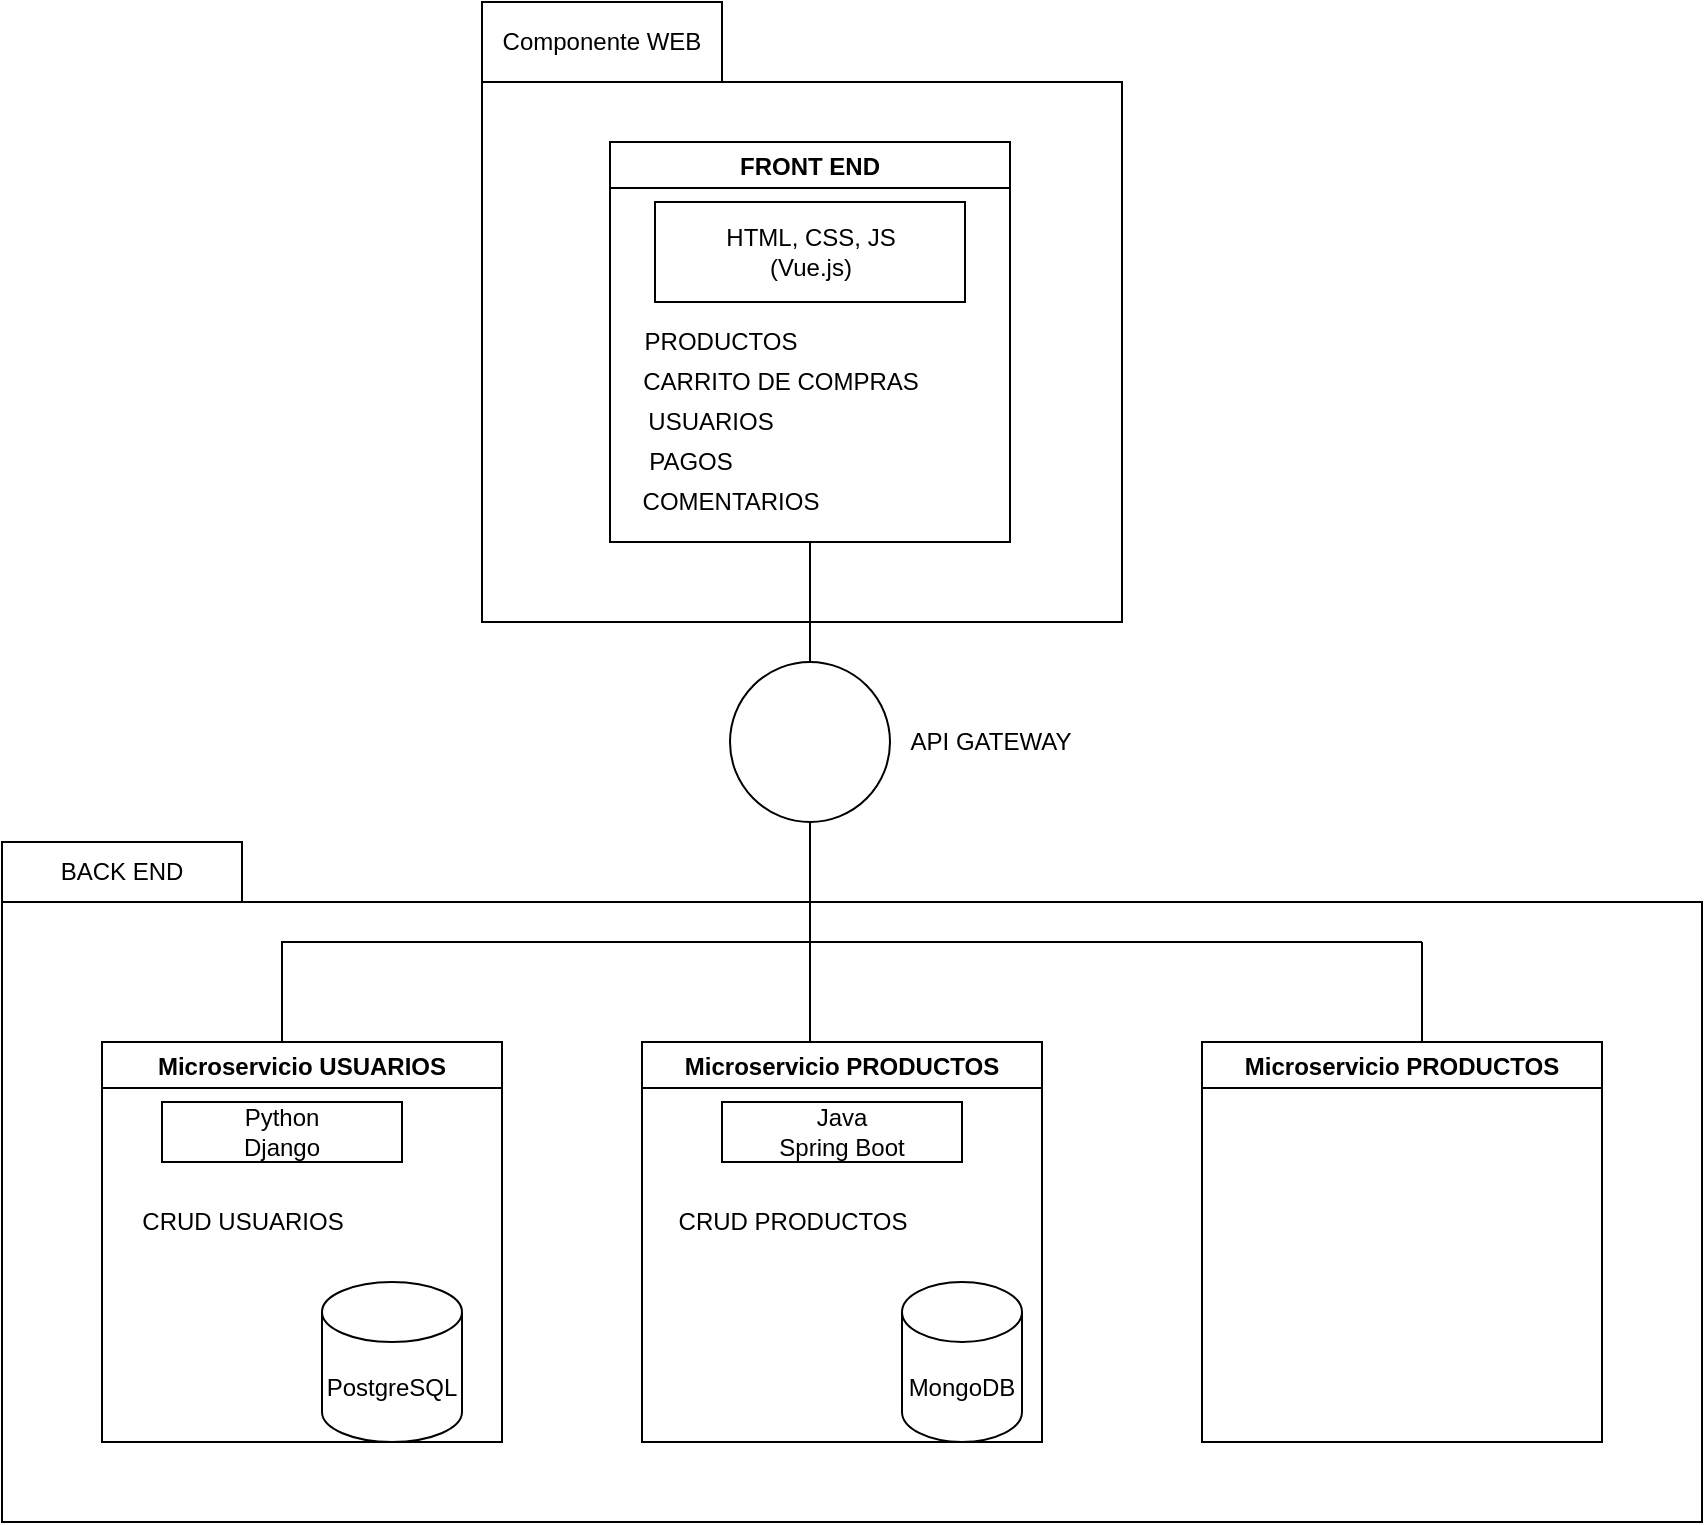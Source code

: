 <mxfile version="15.7.3" type="github">
  <diagram id="0oxv25trSai7ae7AKAx7" name="Page-1">
    <mxGraphModel dx="821" dy="1644" grid="1" gridSize="10" guides="1" tooltips="1" connect="1" arrows="1" fold="1" page="1" pageScale="1" pageWidth="827" pageHeight="1169" math="0" shadow="0">
      <root>
        <mxCell id="0" />
        <mxCell id="1" parent="0" />
        <mxCell id="n-D2_t-TDXMcSFiA5oJP-30" value="" style="rounded=0;whiteSpace=wrap;html=1;gradientColor=none;" vertex="1" parent="1">
          <mxGeometry x="250" y="30" width="320" height="270" as="geometry" />
        </mxCell>
        <mxCell id="n-D2_t-TDXMcSFiA5oJP-27" value="" style="rounded=0;whiteSpace=wrap;html=1;gradientColor=none;" vertex="1" parent="1">
          <mxGeometry x="10" y="440" width="850" height="310" as="geometry" />
        </mxCell>
        <mxCell id="n-D2_t-TDXMcSFiA5oJP-1" value="FRONT END" style="swimlane;swimlaneFillColor=none;" vertex="1" parent="1">
          <mxGeometry x="314" y="60" width="200" height="200" as="geometry">
            <mxRectangle x="314" y="60" width="50" height="23" as="alternateBounds" />
          </mxGeometry>
        </mxCell>
        <mxCell id="n-D2_t-TDXMcSFiA5oJP-3" value="PRODUCTOS" style="text;html=1;align=center;verticalAlign=middle;resizable=0;points=[];autosize=1;strokeColor=none;fillColor=none;" vertex="1" parent="n-D2_t-TDXMcSFiA5oJP-1">
          <mxGeometry x="10" y="90" width="90" height="20" as="geometry" />
        </mxCell>
        <mxCell id="n-D2_t-TDXMcSFiA5oJP-4" value="CARRITO DE COMPRAS&lt;br&gt;" style="text;html=1;align=center;verticalAlign=middle;resizable=0;points=[];autosize=1;strokeColor=none;fillColor=none;" vertex="1" parent="n-D2_t-TDXMcSFiA5oJP-1">
          <mxGeometry x="10" y="110" width="150" height="20" as="geometry" />
        </mxCell>
        <mxCell id="n-D2_t-TDXMcSFiA5oJP-5" value="USUARIOS" style="text;html=1;align=center;verticalAlign=middle;resizable=0;points=[];autosize=1;strokeColor=none;fillColor=none;" vertex="1" parent="n-D2_t-TDXMcSFiA5oJP-1">
          <mxGeometry x="10" y="130" width="80" height="20" as="geometry" />
        </mxCell>
        <mxCell id="n-D2_t-TDXMcSFiA5oJP-6" value="PAGOS" style="text;html=1;align=center;verticalAlign=middle;resizable=0;points=[];autosize=1;strokeColor=none;fillColor=none;" vertex="1" parent="n-D2_t-TDXMcSFiA5oJP-1">
          <mxGeometry x="10" y="150" width="60" height="20" as="geometry" />
        </mxCell>
        <mxCell id="n-D2_t-TDXMcSFiA5oJP-7" value="COMENTARIOS" style="text;html=1;align=center;verticalAlign=middle;resizable=0;points=[];autosize=1;strokeColor=none;fillColor=none;" vertex="1" parent="n-D2_t-TDXMcSFiA5oJP-1">
          <mxGeometry x="10" y="170" width="100" height="20" as="geometry" />
        </mxCell>
        <mxCell id="n-D2_t-TDXMcSFiA5oJP-29" value="HTML, CSS, JS&lt;br&gt;(Vue.js)" style="rounded=0;whiteSpace=wrap;html=1;gradientColor=none;" vertex="1" parent="n-D2_t-TDXMcSFiA5oJP-1">
          <mxGeometry x="22.5" y="30" width="155" height="50" as="geometry" />
        </mxCell>
        <mxCell id="n-D2_t-TDXMcSFiA5oJP-8" value="" style="ellipse;whiteSpace=wrap;html=1;aspect=fixed;gradientColor=none;" vertex="1" parent="1">
          <mxGeometry x="374" y="320" width="80" height="80" as="geometry" />
        </mxCell>
        <mxCell id="n-D2_t-TDXMcSFiA5oJP-9" value="" style="endArrow=none;html=1;rounded=0;entryX=0.5;entryY=1;entryDx=0;entryDy=0;" edge="1" parent="1" source="n-D2_t-TDXMcSFiA5oJP-8" target="n-D2_t-TDXMcSFiA5oJP-1">
          <mxGeometry width="50" height="50" relative="1" as="geometry">
            <mxPoint x="380" y="330" as="sourcePoint" />
            <mxPoint x="430" y="280" as="targetPoint" />
          </mxGeometry>
        </mxCell>
        <mxCell id="n-D2_t-TDXMcSFiA5oJP-10" value="" style="endArrow=none;html=1;rounded=0;entryX=0.5;entryY=1;entryDx=0;entryDy=0;" edge="1" parent="1" target="n-D2_t-TDXMcSFiA5oJP-8">
          <mxGeometry width="50" height="50" relative="1" as="geometry">
            <mxPoint x="414" y="460" as="sourcePoint" />
            <mxPoint x="450" y="410" as="targetPoint" />
          </mxGeometry>
        </mxCell>
        <mxCell id="n-D2_t-TDXMcSFiA5oJP-11" value="" style="shape=partialRectangle;whiteSpace=wrap;html=1;bottom=0;right=0;fillColor=none;" vertex="1" parent="1">
          <mxGeometry x="150" y="460" width="264" height="60" as="geometry" />
        </mxCell>
        <mxCell id="n-D2_t-TDXMcSFiA5oJP-12" value="Microservicio USUARIOS" style="swimlane;gradientColor=none;" vertex="1" parent="1">
          <mxGeometry x="60" y="510" width="200" height="200" as="geometry" />
        </mxCell>
        <mxCell id="n-D2_t-TDXMcSFiA5oJP-20" value="Python&lt;br&gt;Django&lt;br&gt;" style="whiteSpace=wrap;html=1;gradientColor=none;" vertex="1" parent="n-D2_t-TDXMcSFiA5oJP-12">
          <mxGeometry x="30" y="30" width="120" height="30" as="geometry" />
        </mxCell>
        <mxCell id="n-D2_t-TDXMcSFiA5oJP-22" value="PostgreSQL" style="shape=cylinder3;whiteSpace=wrap;html=1;boundedLbl=1;backgroundOutline=1;size=15;gradientColor=none;" vertex="1" parent="n-D2_t-TDXMcSFiA5oJP-12">
          <mxGeometry x="110" y="120" width="70" height="80" as="geometry" />
        </mxCell>
        <mxCell id="n-D2_t-TDXMcSFiA5oJP-24" value="CRUD USUARIOS" style="text;html=1;align=center;verticalAlign=middle;resizable=0;points=[];autosize=1;strokeColor=none;fillColor=none;" vertex="1" parent="n-D2_t-TDXMcSFiA5oJP-12">
          <mxGeometry x="10" y="80" width="120" height="20" as="geometry" />
        </mxCell>
        <mxCell id="n-D2_t-TDXMcSFiA5oJP-13" value="Microservicio PRODUCTOS" style="swimlane;gradientColor=none;" vertex="1" parent="1">
          <mxGeometry x="330" y="510" width="200" height="200" as="geometry" />
        </mxCell>
        <mxCell id="n-D2_t-TDXMcSFiA5oJP-21" value="Java&lt;br&gt;Spring Boot" style="whiteSpace=wrap;html=1;gradientColor=none;" vertex="1" parent="n-D2_t-TDXMcSFiA5oJP-13">
          <mxGeometry x="40" y="30" width="120" height="30" as="geometry" />
        </mxCell>
        <mxCell id="n-D2_t-TDXMcSFiA5oJP-23" value="MongoDB" style="shape=cylinder3;whiteSpace=wrap;html=1;boundedLbl=1;backgroundOutline=1;size=15;gradientColor=none;" vertex="1" parent="n-D2_t-TDXMcSFiA5oJP-13">
          <mxGeometry x="130" y="120" width="60" height="80" as="geometry" />
        </mxCell>
        <mxCell id="n-D2_t-TDXMcSFiA5oJP-25" value="CRUD PRODUCTOS" style="text;html=1;align=center;verticalAlign=middle;resizable=0;points=[];autosize=1;strokeColor=none;fillColor=none;" vertex="1" parent="n-D2_t-TDXMcSFiA5oJP-13">
          <mxGeometry x="10" y="80" width="130" height="20" as="geometry" />
        </mxCell>
        <mxCell id="n-D2_t-TDXMcSFiA5oJP-15" value="" style="endArrow=none;html=1;rounded=0;exitX=1;exitY=0;exitDx=0;exitDy=0;" edge="1" parent="1" source="n-D2_t-TDXMcSFiA5oJP-11">
          <mxGeometry width="50" height="50" relative="1" as="geometry">
            <mxPoint x="500" y="490" as="sourcePoint" />
            <mxPoint x="720" y="460" as="targetPoint" />
          </mxGeometry>
        </mxCell>
        <mxCell id="n-D2_t-TDXMcSFiA5oJP-16" value="" style="endArrow=none;html=1;rounded=0;entryX=1;entryY=0;entryDx=0;entryDy=0;exitX=0.42;exitY=0;exitDx=0;exitDy=0;exitPerimeter=0;" edge="1" parent="1" source="n-D2_t-TDXMcSFiA5oJP-13" target="n-D2_t-TDXMcSFiA5oJP-11">
          <mxGeometry width="50" height="50" relative="1" as="geometry">
            <mxPoint x="400" y="520" as="sourcePoint" />
            <mxPoint x="450" y="470" as="targetPoint" />
          </mxGeometry>
        </mxCell>
        <mxCell id="n-D2_t-TDXMcSFiA5oJP-17" value="" style="endArrow=none;html=1;rounded=0;" edge="1" parent="1">
          <mxGeometry width="50" height="50" relative="1" as="geometry">
            <mxPoint x="720" y="510" as="sourcePoint" />
            <mxPoint x="720" y="460" as="targetPoint" />
          </mxGeometry>
        </mxCell>
        <mxCell id="n-D2_t-TDXMcSFiA5oJP-18" value="Microservicio PRODUCTOS" style="swimlane;gradientColor=none;" vertex="1" parent="1">
          <mxGeometry x="610" y="510" width="200" height="200" as="geometry" />
        </mxCell>
        <mxCell id="n-D2_t-TDXMcSFiA5oJP-19" value="API GATEWAY" style="text;html=1;align=center;verticalAlign=middle;resizable=0;points=[];autosize=1;strokeColor=none;fillColor=none;" vertex="1" parent="1">
          <mxGeometry x="454" y="350" width="100" height="20" as="geometry" />
        </mxCell>
        <mxCell id="n-D2_t-TDXMcSFiA5oJP-28" value="BACK END" style="rounded=0;whiteSpace=wrap;html=1;gradientColor=none;" vertex="1" parent="1">
          <mxGeometry x="10" y="410" width="120" height="30" as="geometry" />
        </mxCell>
        <mxCell id="n-D2_t-TDXMcSFiA5oJP-31" value="Componente WEB" style="rounded=0;whiteSpace=wrap;html=1;gradientColor=none;" vertex="1" parent="1">
          <mxGeometry x="250" y="-10" width="120" height="40" as="geometry" />
        </mxCell>
      </root>
    </mxGraphModel>
  </diagram>
</mxfile>
